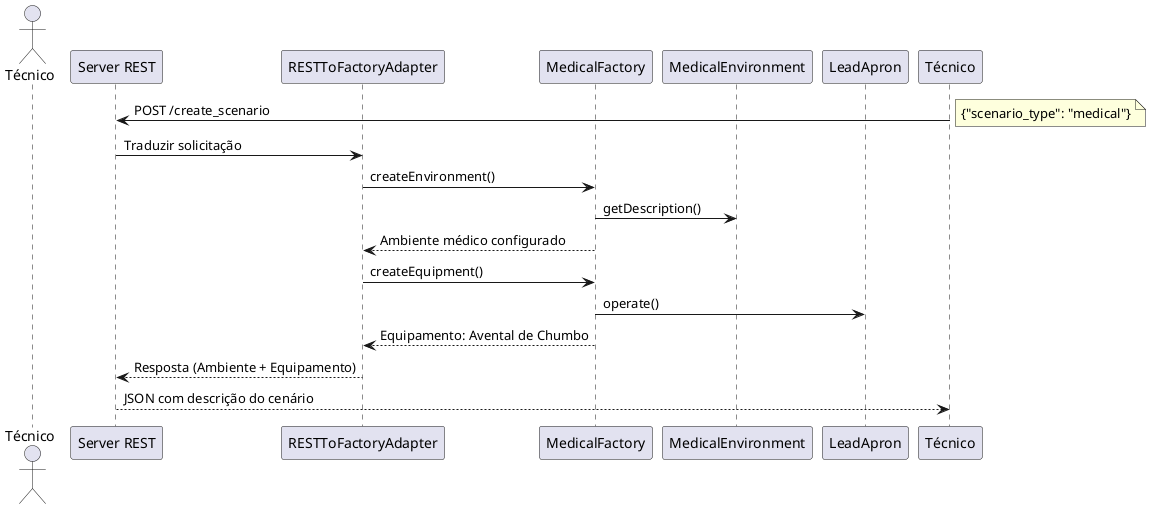@startuml
actor User as "Técnico"
participant Server as "Server REST"
participant Adapter as "RESTToFactoryAdapter"
participant MedicalFactory
participant MedicalEnvironment
participant LeadApron

'Técnico solicita configuração do cenário médico
"Técnico" -> Server: POST /create_scenario
note right: {"scenario_type": "medical"}

Server -> Adapter: Traduzir solicitação
Adapter -> MedicalFactory: createEnvironment()
MedicalFactory -> MedicalEnvironment: getDescription()
Adapter <-- MedicalFactory: Ambiente médico configurado

Adapter -> MedicalFactory: createEquipment()
MedicalFactory -> LeadApron: operate()
Adapter <-- MedicalFactory: Equipamento: Avental de Chumbo

Server <-- Adapter: Resposta (Ambiente + Equipamento)
"Técnico" <-- Server: JSON com descrição do cenário
@enduml
